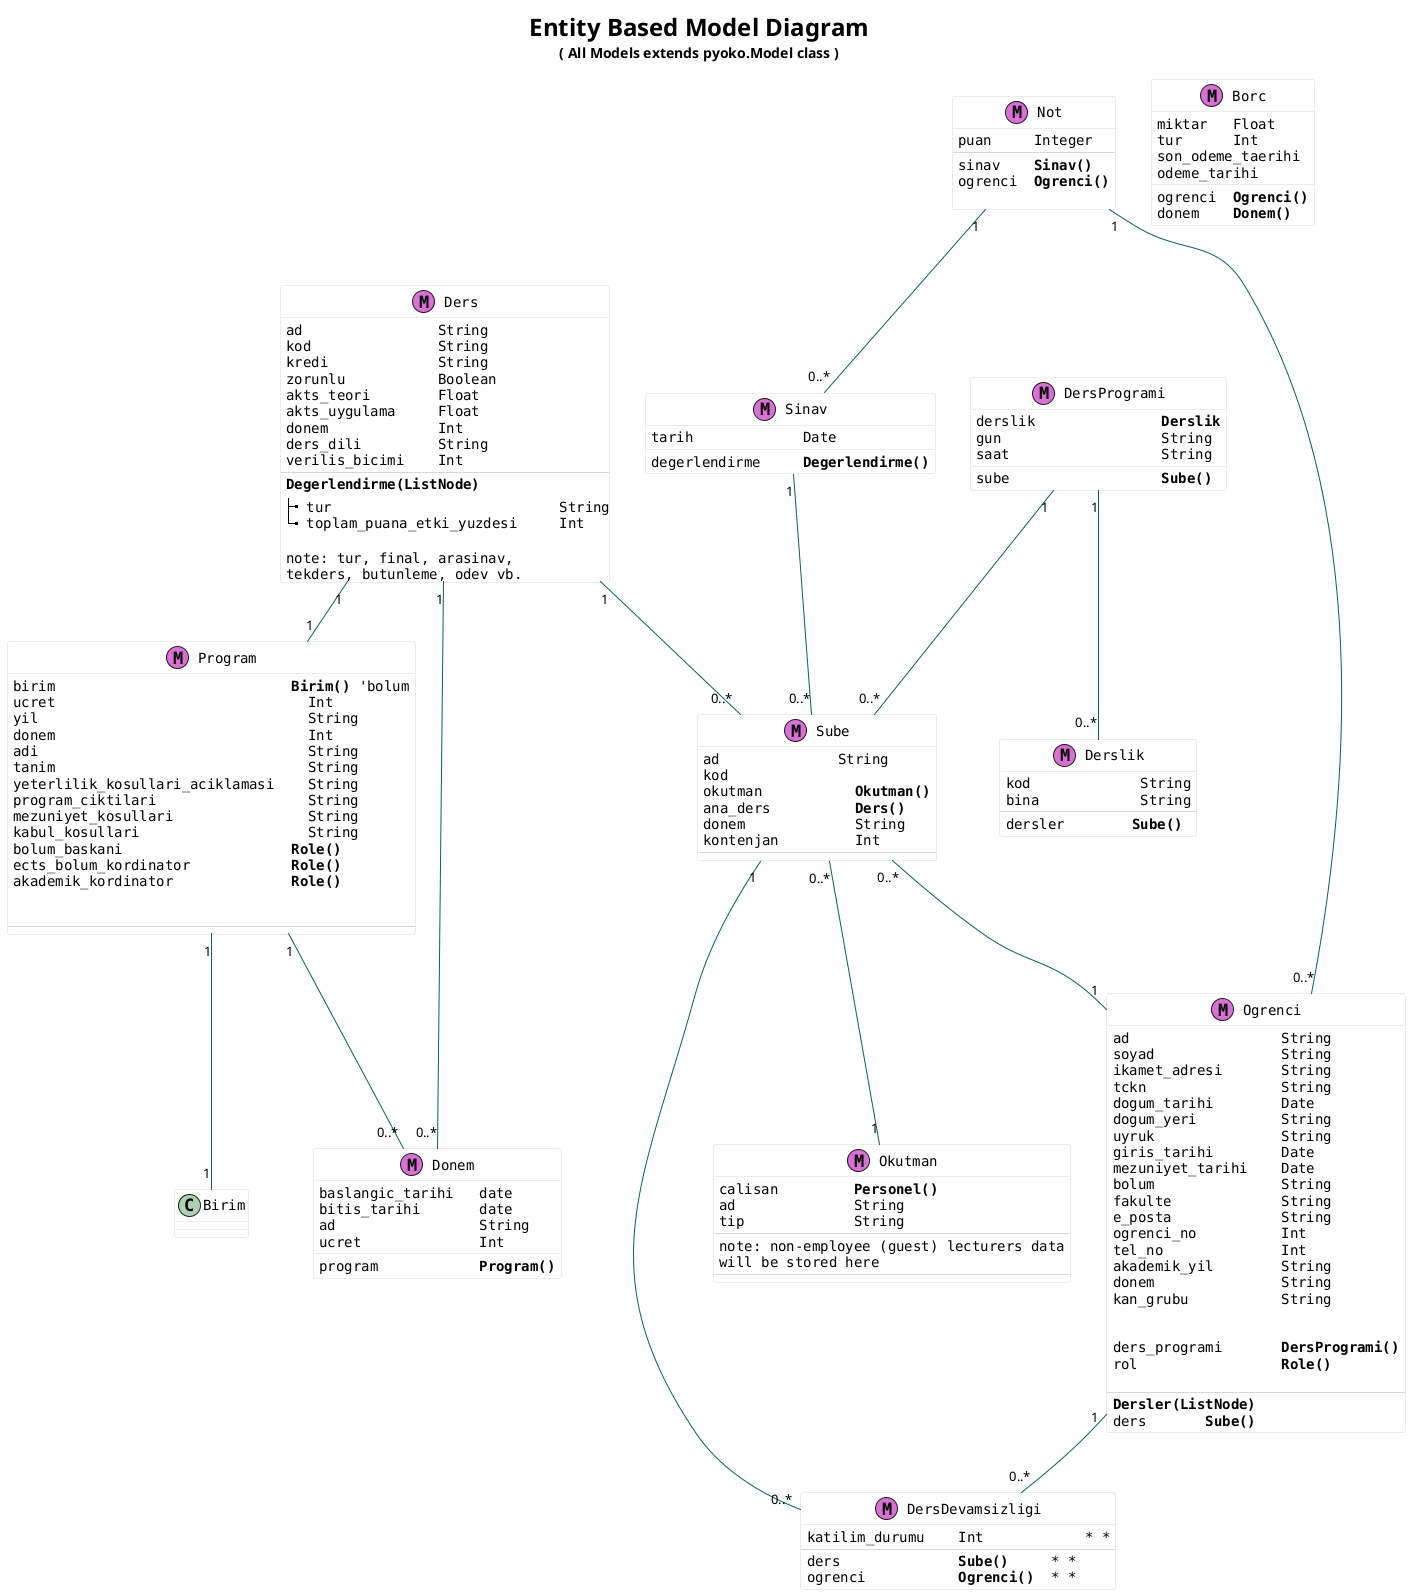 @startuml

skinparam classAttributeFontName Monospaced
skinparam classBackgroundColor #FFFFFF
skinparam classBorderColor #D8D8D8
skinparam packageBorderColor #BDBDBD
skinparam classArrowColor #0B615E
skinparam shadowing false

'skinparam monochrome true
'skinparam nodesep 100
'skinparam ranksep 100
'note "All <color:black><b> (M)odels</b></color> extends <b>pyoko.Model</b> class" as N #orchid
title
<size:24>Entity Based Model Diagram</size>
( All Models extends <b>pyoko.Model</b> class )
endtitle
'legend left
'n..*     n or more instances
'n..m    Min n, Max m instances
'endlegend



class Okutman<<(M,orchid)>>{
calisan         **Personel()**
ad              String
tip             String
--
note: non-employee (guest) lecturers data
will be stored here
--
}

class Program<<(M,orchid)>>{
birim                            **Birim()** 'bolum
ucret                              Int
yil                                String
donem                              Int
adi                                String
tanim                              String
yeterlilik_kosullari_aciklamasi    String
program_ciktilari                  String
mezuniyet_kosullari                String
kabul_kosullari                    String
bolum_baskani                    **Role()**
ects_bolum_kordinator            **Role()**
akademik_kordinator              **Role()**


--
}
class Derslik<<(M,orchid)>>{
kod             String
bina            String
--
dersler        **Sube()**
}

class Sube<<(M,orchid)>>{
ad              String
kod
okutman           **Okutman()**
ana_ders          **Ders()**
donem             String
kontenjan         Int
--
}

class Ders<<(M,orchid)>>{
ad                String
kod               String
kredi             String
zorunlu           Boolean
akts_teori        Float
akts_uygulama     Float
donem             Int
ders_dili         String
verilis_bicimi    Int
--
**Degerlendirme(ListNode)**
|_ tur                           String
|_ toplam_puana_etki_yuzdesi     Int

note: tur, final, arasinav,
tekders, butunleme, odev vb.
}


class Sinav <<(M,orchid)>> {
tarih             Date
degerlendirme     **Degerlendirme()**
}


class Ogrenci <<(M,orchid)>> {
ad                  String
soyad               String
ikamet_adresi       String
tckn                String
dogum_tarihi        Date
dogum_yeri          String
uyruk               String
giris_tarihi        Date
mezuniyet_tarihi    Date
bolum               String
fakulte             String
e_posta             String
ogrenci_no          Int
tel_no              Int
akademik_yil        String
donem               String
kan_grubu           String


ders_programi       **DersProgrami()**
rol                 **Role()**

--
**Dersler(ListNode)**
ders       **Sube()**
}

class DersProgrami<<(M,orchid)>> {
sube                  **Sube()**
derslik               **Derslik**
gun                   String
saat                  String
}


class DersDevamsizligi <<(M,orchid)>> {
katilim_durumu    Int            * *
--
ders              **Sube()**     * *
ogrenci           **Ogrenci()**  * *
}

class Borc <<(M,orchid)>> {
miktar   Float
tur      Int
ogrenci  **Ogrenci()**
donem    **Donem()**
son_odeme_taerihi
odeme_tarihi
}


class Not <<(M,orchid)>> {
puan     Integer
--
sinav    **Sinav()**
ogrenci  **Ogrenci()**

}

class Donem <<(M,orchid)>> {
baslangic_tarihi   date
bitis_tarihi       date
ad                 String
ucret              Int
program            **Program()**
}


DersProgrami "1" -- "0..*" Derslik
DersProgrami "1" -- "0..*" Sube
Sinav "1" -- "0..*" Sube

Sube "0..*" -- "1" Okutman
Sube "0..*" -- "1" Ogrenci

Ders "1" --  "1" Program
Ders "1" -- "0..*" Sube
Ders "1" -- "0..*" Donem

Program "1" -- "1" Birim
Ogrenci "1" -- "0..*" DersDevamsizligi
Sube "1" -- "0..*" DersDevamsizligi
Program "1"-- "0..*" Donem

Not "1" -- "0..*" Ogrenci
Not "1"-- "0..*" Sinav

@enduml

